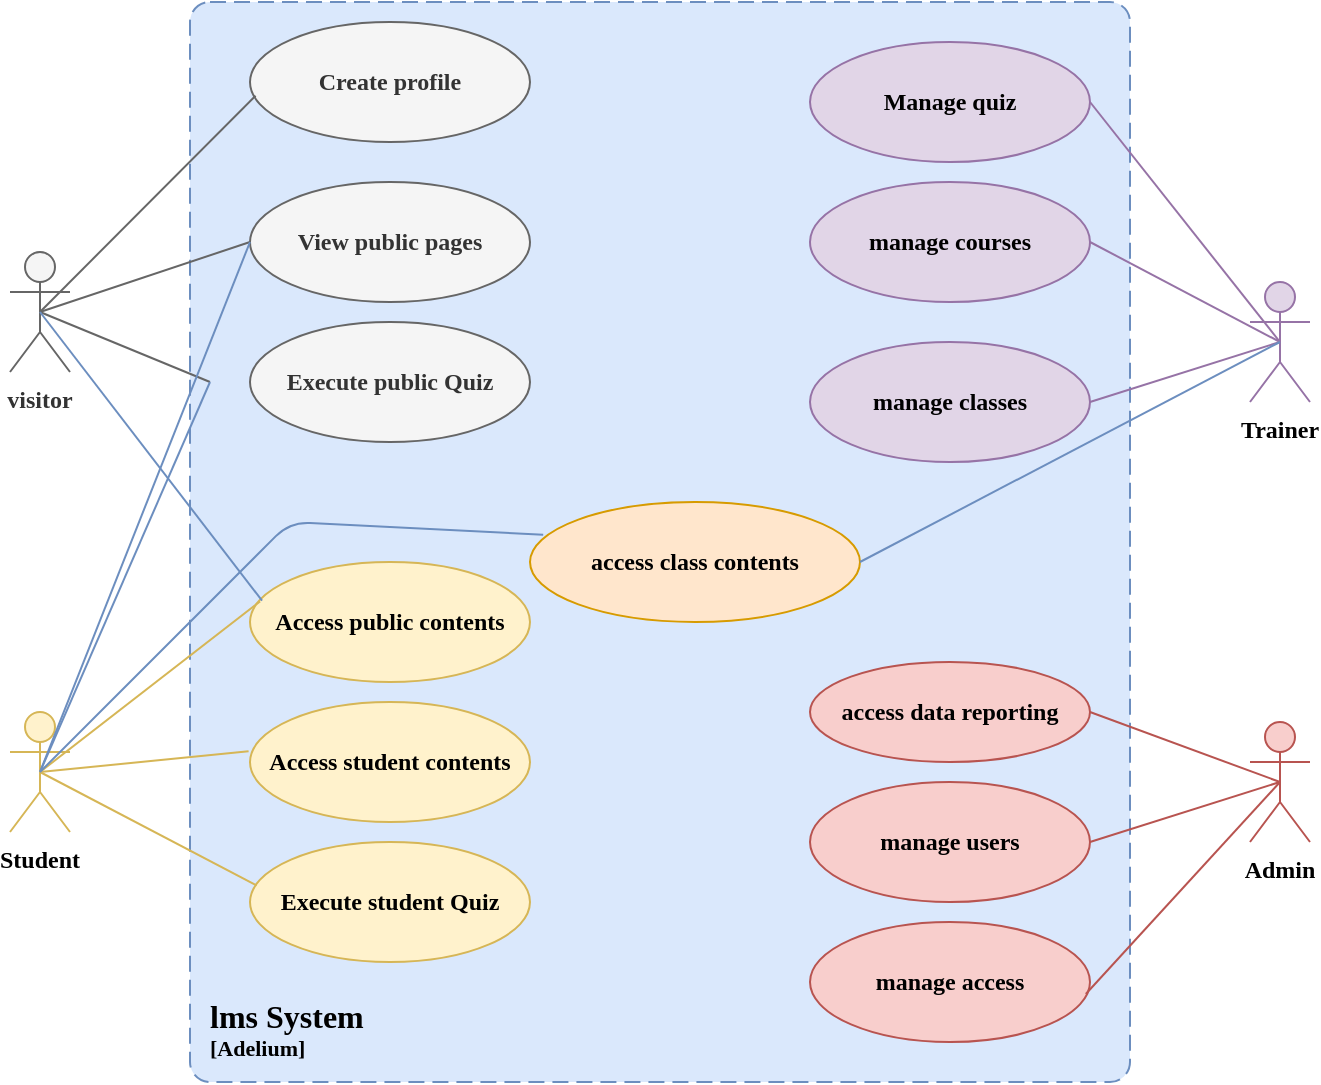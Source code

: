 <mxfile>
    <diagram id="Ejtw8JBXYW4WDlyYmrrc" name="Page-1">
        <mxGraphModel dx="273" dy="273" grid="1" gridSize="10" guides="1" tooltips="1" connect="1" arrows="1" fold="1" page="1" pageScale="1" pageWidth="850" pageHeight="1100" math="0" shadow="0">
            <root>
                <mxCell id="0"/>
                <mxCell id="1" parent="0"/>
                <object placeholders="1" c4Name="lms System" c4Type="" c4Application="Adelium" label="&lt;font style=&quot;font-size: 16px&quot;&gt;&lt;span&gt;&lt;div style=&quot;text-align: left&quot;&gt;%c4Name%&lt;/div&gt;&lt;/span&gt;&lt;/font&gt;&lt;div style=&quot;text-align: left&quot;&gt;[%c4Application%]&lt;/div&gt;" id="2">
                    <mxCell style="rounded=1;fontSize=11;html=1;dashed=1;arcSize=20;fillColor=#dae8fc;strokeColor=#6c8ebf;labelBackgroundColor=none;align=left;verticalAlign=bottom;labelBorderColor=none;spacingTop=0;spacing=10;dashPattern=8 4;metaEdit=1;rotatable=0;perimeter=rectanglePerimeter;labelPadding=0;allowArrows=0;connectable=0;expand=0;recursiveResize=0;editable=1;pointerEvents=0;absoluteArcSize=1;points=[[0.25,0,0],[0.5,0,0],[0.75,0,0],[1,0.25,0],[1,0.5,0],[1,0.75,0],[0.75,1,0],[0.5,1,0],[0.25,1,0],[0,0.75,0],[0,0.5,0],[0,0.25,0]];fontStyle=1;fontFamily=Tahoma;whiteSpace=wrap;" vertex="1" parent="1">
                        <mxGeometry x="170" y="100" width="470" height="540" as="geometry"/>
                    </mxCell>
                </object>
                <mxCell id="3" value="visitor" style="shape=umlActor;verticalLabelPosition=bottom;verticalAlign=top;html=1;fontStyle=1;fontFamily=Tahoma;whiteSpace=wrap;labelBorderColor=none;labelBackgroundColor=none;fillColor=#f5f5f5;strokeColor=#666666;fontColor=#333333;" vertex="1" parent="1">
                    <mxGeometry x="80" y="225" width="30" height="60" as="geometry"/>
                </mxCell>
                <mxCell id="4" value="Create profile" style="ellipse;html=1;fontStyle=1;fontFamily=Tahoma;whiteSpace=wrap;labelBorderColor=none;labelBackgroundColor=none;fillColor=#f5f5f5;strokeColor=#666666;fontColor=#333333;" vertex="1" parent="1">
                    <mxGeometry x="200" y="110" width="140" height="60" as="geometry"/>
                </mxCell>
                <mxCell id="5" value="View public pages" style="ellipse;html=1;fontStyle=1;fontFamily=Tahoma;whiteSpace=wrap;labelBorderColor=none;labelBackgroundColor=none;fillColor=#f5f5f5;strokeColor=#666666;fontColor=#333333;" vertex="1" parent="1">
                    <mxGeometry x="200" y="190" width="140" height="60" as="geometry"/>
                </mxCell>
                <mxCell id="6" value="Execute public Quiz" style="ellipse;html=1;fontStyle=1;fontFamily=Tahoma;whiteSpace=wrap;labelBorderColor=none;labelBackgroundColor=none;fillColor=#f5f5f5;strokeColor=#666666;fontColor=#333333;" vertex="1" parent="1">
                    <mxGeometry x="200" y="260" width="140" height="60" as="geometry"/>
                </mxCell>
                <mxCell id="7" value="Access public contents" style="ellipse;html=1;fontStyle=1;fontFamily=Tahoma;whiteSpace=wrap;labelBorderColor=none;labelBackgroundColor=none;fillColor=#fff2cc;strokeColor=#d6b656;" vertex="1" parent="1">
                    <mxGeometry x="200" y="380" width="140" height="60" as="geometry"/>
                </mxCell>
                <mxCell id="8" value="" style="endArrow=none;html=1;entryX=0.02;entryY=0.614;entryDx=0;entryDy=0;entryPerimeter=0;exitX=0.5;exitY=0.5;exitDx=0;exitDy=0;exitPerimeter=0;fontStyle=1;fontFamily=Tahoma;labelBorderColor=none;labelBackgroundColor=none;fontColor=default;fillColor=#f5f5f5;strokeColor=#666666;" edge="1" parent="1" source="3" target="4">
                    <mxGeometry width="50" height="50" relative="1" as="geometry">
                        <mxPoint x="220" y="310" as="sourcePoint"/>
                        <mxPoint x="270" y="260" as="targetPoint"/>
                        <Array as="points"/>
                    </mxGeometry>
                </mxCell>
                <mxCell id="9" value="" style="endArrow=none;html=1;exitX=0.5;exitY=0.5;exitDx=0;exitDy=0;exitPerimeter=0;entryX=0;entryY=0.5;entryDx=0;entryDy=0;fontStyle=1;fontFamily=Tahoma;labelBorderColor=none;labelBackgroundColor=none;fontColor=default;fillColor=#f5f5f5;strokeColor=#666666;" edge="1" parent="1" source="3" target="5">
                    <mxGeometry width="50" height="50" relative="1" as="geometry">
                        <mxPoint x="130" y="270" as="sourcePoint"/>
                        <mxPoint x="180" y="220" as="targetPoint"/>
                    </mxGeometry>
                </mxCell>
                <mxCell id="10" value="" style="endArrow=none;html=1;exitX=0.5;exitY=0.5;exitDx=0;exitDy=0;exitPerimeter=0;fontStyle=1;fontFamily=Tahoma;labelBorderColor=none;labelBackgroundColor=none;fontColor=default;fillColor=#f5f5f5;strokeColor=#666666;" edge="1" parent="1" source="3">
                    <mxGeometry width="50" height="50" relative="1" as="geometry">
                        <mxPoint x="130" y="340" as="sourcePoint"/>
                        <mxPoint x="180" y="290" as="targetPoint"/>
                    </mxGeometry>
                </mxCell>
                <mxCell id="11" value="" style="endArrow=none;html=1;exitX=0.5;exitY=0.5;exitDx=0;exitDy=0;exitPerimeter=0;entryX=0.043;entryY=0.322;entryDx=0;entryDy=0;entryPerimeter=0;fontStyle=1;fontFamily=Tahoma;labelBorderColor=none;labelBackgroundColor=none;fontColor=default;fillColor=#dae8fc;strokeColor=#6c8ebf;" edge="1" parent="1" source="3" target="7">
                    <mxGeometry width="50" height="50" relative="1" as="geometry">
                        <mxPoint x="180" y="420" as="sourcePoint"/>
                        <mxPoint x="200" y="400" as="targetPoint"/>
                    </mxGeometry>
                </mxCell>
                <mxCell id="16" value="Trainer" style="shape=umlActor;verticalLabelPosition=bottom;verticalAlign=top;html=1;fontStyle=1;fontFamily=Tahoma;whiteSpace=wrap;labelBorderColor=none;labelBackgroundColor=none;fillColor=#e1d5e7;strokeColor=#9673a6;" vertex="1" parent="1">
                    <mxGeometry x="700" y="240" width="30" height="60" as="geometry"/>
                </mxCell>
                <mxCell id="17" value="Student" style="shape=umlActor;verticalLabelPosition=bottom;verticalAlign=top;html=1;fontStyle=1;fontFamily=Tahoma;whiteSpace=wrap;labelBorderColor=none;labelBackgroundColor=none;fillColor=#fff2cc;strokeColor=#d6b656;" vertex="1" parent="1">
                    <mxGeometry x="80" y="455" width="30" height="60" as="geometry"/>
                </mxCell>
                <mxCell id="18" value="Admin" style="shape=umlActor;verticalLabelPosition=bottom;verticalAlign=top;html=1;fontStyle=1;fontFamily=Tahoma;whiteSpace=wrap;labelBorderColor=none;labelBackgroundColor=none;fillColor=#f8cecc;strokeColor=#b85450;" vertex="1" parent="1">
                    <mxGeometry x="700" y="460" width="30" height="60" as="geometry"/>
                </mxCell>
                <mxCell id="21" value="" style="endArrow=none;html=1;entryX=0;entryY=0.5;entryDx=0;entryDy=0;exitX=0.5;exitY=0.5;exitDx=0;exitDy=0;exitPerimeter=0;fontStyle=1;fontFamily=Tahoma;labelBorderColor=none;labelBackgroundColor=none;fontColor=default;fillColor=#dae8fc;strokeColor=#6c8ebf;" edge="1" parent="1" source="17" target="5">
                    <mxGeometry width="50" height="50" relative="1" as="geometry">
                        <mxPoint x="45" y="430" as="sourcePoint"/>
                        <mxPoint x="230" y="160" as="targetPoint"/>
                    </mxGeometry>
                </mxCell>
                <mxCell id="22" value="" style="endArrow=none;html=1;fontStyle=1;fontFamily=Tahoma;labelBorderColor=none;labelBackgroundColor=none;fontColor=default;fillColor=#dae8fc;strokeColor=#6c8ebf;exitX=0.5;exitY=0.5;exitDx=0;exitDy=0;exitPerimeter=0;" edge="1" parent="1" source="17">
                    <mxGeometry width="50" height="50" relative="1" as="geometry">
                        <mxPoint x="80" y="430" as="sourcePoint"/>
                        <mxPoint x="180" y="290" as="targetPoint"/>
                    </mxGeometry>
                </mxCell>
                <mxCell id="23" value="" style="endArrow=none;html=1;entryX=0.036;entryY=0.328;entryDx=0;entryDy=0;entryPerimeter=0;fontStyle=1;fontFamily=Tahoma;labelBorderColor=none;labelBackgroundColor=none;fontColor=default;fillColor=#fff2cc;strokeColor=#d6b656;exitX=0.5;exitY=0.5;exitDx=0;exitDy=0;exitPerimeter=0;" edge="1" parent="1" source="17" target="7">
                    <mxGeometry width="50" height="50" relative="1" as="geometry">
                        <mxPoint x="80" y="430" as="sourcePoint"/>
                        <mxPoint x="200" y="400" as="targetPoint"/>
                    </mxGeometry>
                </mxCell>
                <mxCell id="24" value="Access student contents" style="ellipse;html=1;fontStyle=1;fontFamily=Tahoma;whiteSpace=wrap;labelBorderColor=none;labelBackgroundColor=none;fillColor=#fff2cc;strokeColor=#d6b656;" vertex="1" parent="1">
                    <mxGeometry x="200" y="450" width="140" height="60" as="geometry"/>
                </mxCell>
                <mxCell id="25" value="Execute student Quiz" style="ellipse;html=1;fontStyle=1;fontFamily=Tahoma;whiteSpace=wrap;labelBorderColor=none;labelBackgroundColor=none;fillColor=#fff2cc;strokeColor=#d6b656;" vertex="1" parent="1">
                    <mxGeometry x="200" y="520" width="140" height="60" as="geometry"/>
                </mxCell>
                <mxCell id="26" value="" style="endArrow=none;html=1;exitX=0.5;exitY=0.5;exitDx=0;exitDy=0;exitPerimeter=0;entryX=-0.005;entryY=0.411;entryDx=0;entryDy=0;entryPerimeter=0;fontStyle=1;fontFamily=Tahoma;labelBorderColor=none;labelBackgroundColor=none;fontColor=default;fillColor=#fff2cc;strokeColor=#d6b656;" edge="1" parent="1" source="17" target="24">
                    <mxGeometry width="50" height="50" relative="1" as="geometry">
                        <mxPoint x="210" y="600" as="sourcePoint"/>
                        <mxPoint x="200" y="480" as="targetPoint"/>
                    </mxGeometry>
                </mxCell>
                <mxCell id="27" value="" style="endArrow=none;html=1;exitX=0.5;exitY=0.5;exitDx=0;exitDy=0;exitPerimeter=0;entryX=0.024;entryY=0.362;entryDx=0;entryDy=0;entryPerimeter=0;labelBackgroundColor=none;fontStyle=1;fontFamily=Tahoma;labelBorderColor=none;fontColor=default;fillColor=#fff2cc;strokeColor=#d6b656;" edge="1" parent="1" source="17" target="25">
                    <mxGeometry width="50" height="50" relative="1" as="geometry">
                        <mxPoint x="45" y="430" as="sourcePoint"/>
                        <mxPoint x="190" y="540" as="targetPoint"/>
                    </mxGeometry>
                </mxCell>
                <mxCell id="28" value="Manage quiz" style="ellipse;html=1;fontStyle=1;fontFamily=Tahoma;whiteSpace=wrap;labelBorderColor=none;labelBackgroundColor=none;fillColor=#e1d5e7;strokeColor=#9673a6;" vertex="1" parent="1">
                    <mxGeometry x="480" y="120" width="140" height="60" as="geometry"/>
                </mxCell>
                <mxCell id="29" value="manage courses" style="ellipse;html=1;fontStyle=1;fontFamily=Tahoma;whiteSpace=wrap;labelBorderColor=none;labelBackgroundColor=none;fillColor=#e1d5e7;strokeColor=#9673a6;" vertex="1" parent="1">
                    <mxGeometry x="480" y="190" width="140" height="60" as="geometry"/>
                </mxCell>
                <mxCell id="30" value="manage users" style="ellipse;html=1;fontStyle=1;fontFamily=Tahoma;whiteSpace=wrap;labelBorderColor=none;labelBackgroundColor=none;fillColor=#f8cecc;strokeColor=#b85450;" vertex="1" parent="1">
                    <mxGeometry x="480" y="490" width="140" height="60" as="geometry"/>
                </mxCell>
                <mxCell id="31" value="" style="endArrow=none;html=1;entryX=0.5;entryY=0.5;entryDx=0;entryDy=0;entryPerimeter=0;exitX=1;exitY=0.5;exitDx=0;exitDy=0;fontStyle=1;fontFamily=Tahoma;labelBorderColor=none;labelBackgroundColor=none;fontColor=default;fillColor=#f8cecc;strokeColor=#b85450;" edge="1" parent="1" source="30" target="18">
                    <mxGeometry width="50" height="50" relative="1" as="geometry">
                        <mxPoint x="610" y="460" as="sourcePoint"/>
                        <mxPoint x="580" y="340" as="targetPoint"/>
                    </mxGeometry>
                </mxCell>
                <mxCell id="32" value="" style="endArrow=none;html=1;entryX=0.5;entryY=0.5;entryDx=0;entryDy=0;entryPerimeter=0;exitX=1;exitY=0.5;exitDx=0;exitDy=0;fontStyle=1;fontFamily=Tahoma;labelBorderColor=none;labelBackgroundColor=none;fontColor=default;fillColor=#e1d5e7;strokeColor=#9673a6;" edge="1" parent="1" source="29" target="16">
                    <mxGeometry width="50" height="50" relative="1" as="geometry">
                        <mxPoint x="540" y="310" as="sourcePoint"/>
                        <mxPoint x="590" y="260" as="targetPoint"/>
                    </mxGeometry>
                </mxCell>
                <mxCell id="33" value="" style="endArrow=none;html=1;exitX=1;exitY=0.5;exitDx=0;exitDy=0;fontStyle=1;fontFamily=Tahoma;labelBorderColor=none;labelBackgroundColor=none;fontColor=default;fillColor=#e1d5e7;strokeColor=#9673a6;entryX=0.5;entryY=0.5;entryDx=0;entryDy=0;entryPerimeter=0;" edge="1" parent="1" source="28" target="16">
                    <mxGeometry width="50" height="50" relative="1" as="geometry">
                        <mxPoint x="540" y="310" as="sourcePoint"/>
                        <mxPoint x="770" y="270" as="targetPoint"/>
                    </mxGeometry>
                </mxCell>
                <mxCell id="34" value="manage access" style="ellipse;html=1;fontStyle=1;fontFamily=Tahoma;whiteSpace=wrap;labelBorderColor=none;labelBackgroundColor=none;fillColor=#f8cecc;strokeColor=#b85450;" vertex="1" parent="1">
                    <mxGeometry x="480" y="560" width="140" height="60" as="geometry"/>
                </mxCell>
                <mxCell id="35" value="" style="endArrow=none;html=1;exitX=0.985;exitY=0.6;exitDx=0;exitDy=0;exitPerimeter=0;fontStyle=1;fontFamily=Tahoma;labelBorderColor=none;labelBackgroundColor=none;fontColor=default;fillColor=#f8cecc;strokeColor=#b85450;entryX=0.5;entryY=0.5;entryDx=0;entryDy=0;entryPerimeter=0;" edge="1" parent="1" source="34" target="18">
                    <mxGeometry width="50" height="50" relative="1" as="geometry">
                        <mxPoint x="720" y="660" as="sourcePoint"/>
                        <mxPoint x="770" y="610" as="targetPoint"/>
                    </mxGeometry>
                </mxCell>
                <mxCell id="36" value="manage classes" style="ellipse;html=1;fontStyle=1;fontFamily=Tahoma;whiteSpace=wrap;labelBorderColor=none;labelBackgroundColor=none;fillColor=#e1d5e7;strokeColor=#9673a6;" vertex="1" parent="1">
                    <mxGeometry x="480" y="270" width="140" height="60" as="geometry"/>
                </mxCell>
                <mxCell id="37" value="" style="endArrow=none;html=1;entryX=0.5;entryY=0.5;entryDx=0;entryDy=0;entryPerimeter=0;exitX=1;exitY=0.5;exitDx=0;exitDy=0;fontStyle=1;fontFamily=Tahoma;labelBorderColor=none;labelBackgroundColor=none;fontColor=default;fillColor=#e1d5e7;strokeColor=#9673a6;" edge="1" parent="1" source="36" target="16">
                    <mxGeometry width="50" height="50" relative="1" as="geometry">
                        <mxPoint x="620" y="300" as="sourcePoint"/>
                        <mxPoint x="680" y="390" as="targetPoint"/>
                    </mxGeometry>
                </mxCell>
                <mxCell id="38" value="access class contents" style="ellipse;html=1;fontStyle=1;fontFamily=Tahoma;whiteSpace=wrap;labelBorderColor=none;labelBackgroundColor=none;fillColor=#ffe6cc;strokeColor=#d79b00;" vertex="1" parent="1">
                    <mxGeometry x="340" y="350" width="165" height="60" as="geometry"/>
                </mxCell>
                <mxCell id="39" value="" style="endArrow=none;html=1;exitX=1;exitY=0.5;exitDx=0;exitDy=0;fontStyle=1;fontFamily=Tahoma;labelBorderColor=none;labelBackgroundColor=none;fontColor=default;fillColor=#dae8fc;strokeColor=#6c8ebf;entryX=0.5;entryY=0.5;entryDx=0;entryDy=0;entryPerimeter=0;" edge="1" parent="1" source="38" target="16">
                    <mxGeometry width="50" height="50" relative="1" as="geometry">
                        <mxPoint x="420" y="560" as="sourcePoint"/>
                        <mxPoint x="770" y="270" as="targetPoint"/>
                    </mxGeometry>
                </mxCell>
                <mxCell id="40" value="" style="endArrow=none;html=1;entryX=0.04;entryY=0.272;entryDx=0;entryDy=0;entryPerimeter=0;fontStyle=1;fontFamily=Tahoma;labelBorderColor=none;labelBackgroundColor=none;fontColor=default;fillColor=#dae8fc;strokeColor=#6c8ebf;exitX=0.5;exitY=0.5;exitDx=0;exitDy=0;exitPerimeter=0;" edge="1" parent="1" source="17" target="38">
                    <mxGeometry width="50" height="50" relative="1" as="geometry">
                        <mxPoint x="90" y="480" as="sourcePoint"/>
                        <mxPoint x="200" y="350" as="targetPoint"/>
                        <Array as="points">
                            <mxPoint x="220" y="360"/>
                        </Array>
                    </mxGeometry>
                </mxCell>
                <mxCell id="41" value="access data reporting" style="ellipse;html=1;fontStyle=1;fontFamily=Tahoma;whiteSpace=wrap;labelBorderColor=none;labelBackgroundColor=none;fillColor=#f8cecc;strokeColor=#b85450;" vertex="1" parent="1">
                    <mxGeometry x="480" y="430" width="140" height="50" as="geometry"/>
                </mxCell>
                <mxCell id="42" value="" style="endArrow=none;html=1;exitX=1;exitY=0.5;exitDx=0;exitDy=0;fontStyle=1;fontFamily=Tahoma;labelBorderColor=none;labelBackgroundColor=none;fontColor=default;fillColor=#f8cecc;strokeColor=#b85450;entryX=0.5;entryY=0.5;entryDx=0;entryDy=0;entryPerimeter=0;" edge="1" parent="1" source="41" target="18">
                    <mxGeometry width="50" height="50" relative="1" as="geometry">
                        <mxPoint x="420" y="400" as="sourcePoint"/>
                        <mxPoint x="770" y="610" as="targetPoint"/>
                    </mxGeometry>
                </mxCell>
            </root>
        </mxGraphModel>
    </diagram>
</mxfile>